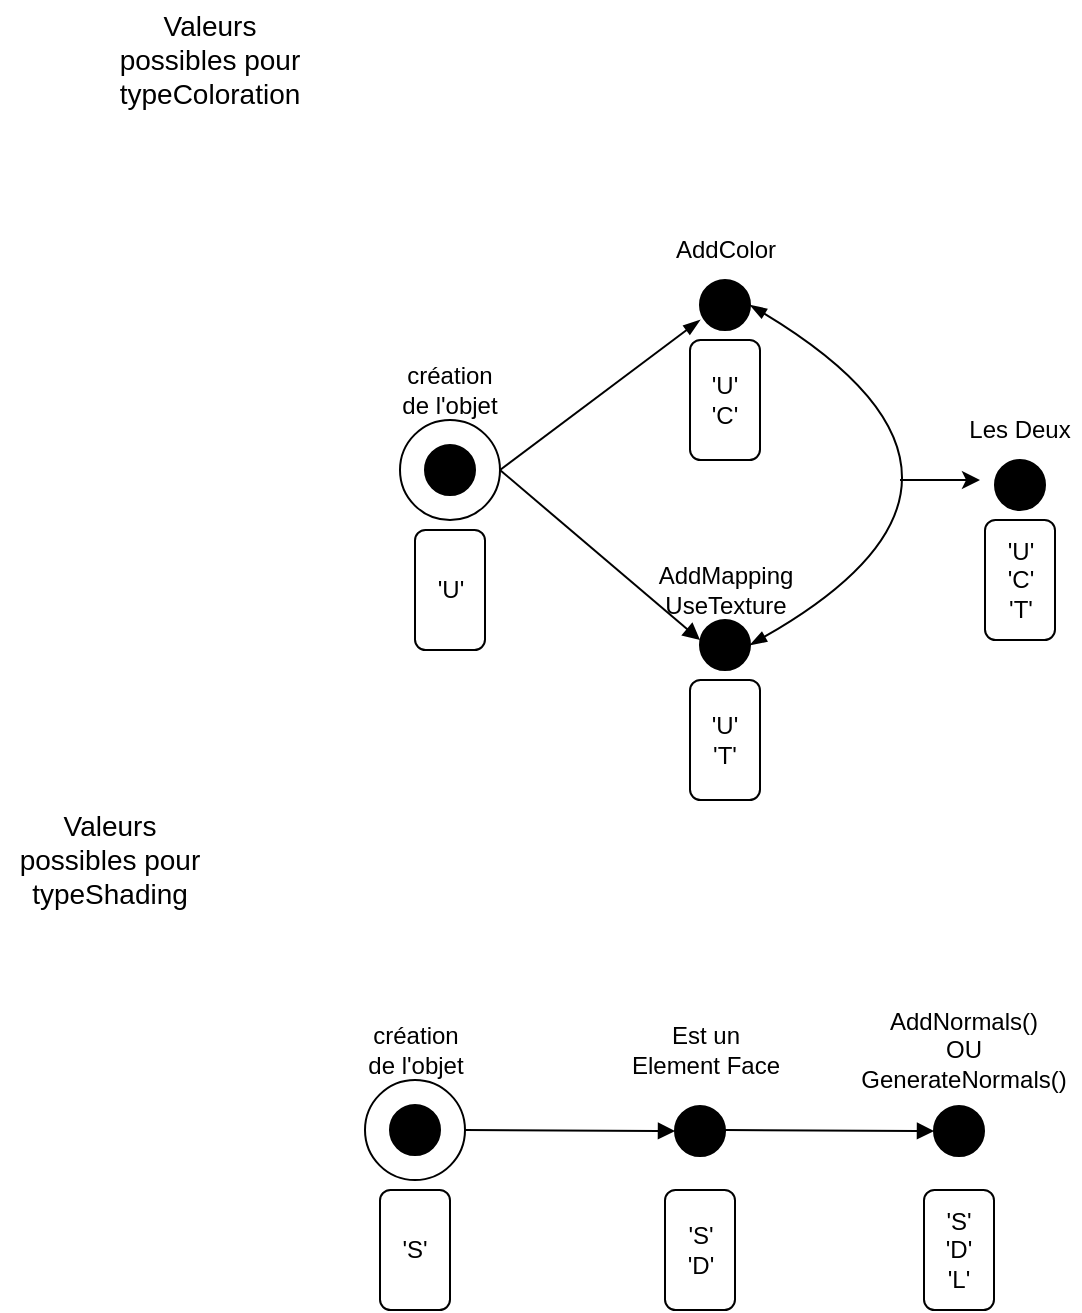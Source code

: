 <mxfile version="21.6.1" type="device">
  <diagram name="Page-1" id="jrwQNthiReXm23ygNnVW">
    <mxGraphModel dx="1356" dy="868" grid="1" gridSize="10" guides="1" tooltips="1" connect="1" arrows="1" fold="1" page="1" pageScale="1" pageWidth="1169" pageHeight="1654" math="0" shadow="0">
      <root>
        <mxCell id="0" />
        <mxCell id="1" parent="0" />
        <mxCell id="PndbZCQQLmxQTpE3EY7A-10" value="&lt;font style=&quot;font-size: 14px;&quot;&gt;Valeurs possibles pour typeColoration&lt;/font&gt;" style="text;html=1;strokeColor=none;fillColor=none;align=center;verticalAlign=middle;whiteSpace=wrap;rounded=0;" vertex="1" parent="1">
          <mxGeometry x="60" width="110" height="60" as="geometry" />
        </mxCell>
        <mxCell id="PndbZCQQLmxQTpE3EY7A-11" value="" style="ellipse;whiteSpace=wrap;html=1;aspect=fixed;" vertex="1" parent="1">
          <mxGeometry x="210" y="210" width="50" height="50" as="geometry" />
        </mxCell>
        <mxCell id="PndbZCQQLmxQTpE3EY7A-12" value="" style="ellipse;whiteSpace=wrap;html=1;aspect=fixed;fillColor=#000000;" vertex="1" parent="1">
          <mxGeometry x="222.5" y="222.5" width="25" height="25" as="geometry" />
        </mxCell>
        <mxCell id="PndbZCQQLmxQTpE3EY7A-13" value="création de l&#39;objet" style="text;html=1;strokeColor=none;fillColor=none;align=center;verticalAlign=middle;whiteSpace=wrap;rounded=0;" vertex="1" parent="1">
          <mxGeometry x="205" y="180" width="60" height="30" as="geometry" />
        </mxCell>
        <mxCell id="PndbZCQQLmxQTpE3EY7A-14" value="" style="endArrow=blockThin;html=1;rounded=0;exitX=1;exitY=0.5;exitDx=0;exitDy=0;endFill=1;" edge="1" parent="1" source="PndbZCQQLmxQTpE3EY7A-11">
          <mxGeometry width="50" height="50" relative="1" as="geometry">
            <mxPoint x="260" y="237.5" as="sourcePoint" />
            <mxPoint x="360" y="160" as="targetPoint" />
          </mxGeometry>
        </mxCell>
        <mxCell id="PndbZCQQLmxQTpE3EY7A-15" value="&#39;U&#39;" style="rounded=1;whiteSpace=wrap;html=1;" vertex="1" parent="1">
          <mxGeometry x="217.5" y="265" width="35" height="60" as="geometry" />
        </mxCell>
        <mxCell id="PndbZCQQLmxQTpE3EY7A-16" value="" style="endArrow=block;html=1;rounded=0;exitX=1;exitY=0.5;exitDx=0;exitDy=0;endFill=1;" edge="1" parent="1" source="PndbZCQQLmxQTpE3EY7A-11">
          <mxGeometry width="50" height="50" relative="1" as="geometry">
            <mxPoint x="270" y="247.5" as="sourcePoint" />
            <mxPoint x="360" y="320" as="targetPoint" />
          </mxGeometry>
        </mxCell>
        <mxCell id="PndbZCQQLmxQTpE3EY7A-17" value="" style="ellipse;whiteSpace=wrap;html=1;aspect=fixed;fillColor=#000000;" vertex="1" parent="1">
          <mxGeometry x="360" y="140" width="25" height="25" as="geometry" />
        </mxCell>
        <mxCell id="PndbZCQQLmxQTpE3EY7A-18" value="AddColor" style="text;html=1;strokeColor=none;fillColor=none;align=center;verticalAlign=middle;whiteSpace=wrap;rounded=0;" vertex="1" parent="1">
          <mxGeometry x="342.5" y="110" width="60" height="30" as="geometry" />
        </mxCell>
        <mxCell id="PndbZCQQLmxQTpE3EY7A-19" value="&#39;U&#39;&lt;br&gt;&#39;C&#39;" style="rounded=1;whiteSpace=wrap;html=1;" vertex="1" parent="1">
          <mxGeometry x="355" y="170" width="35" height="60" as="geometry" />
        </mxCell>
        <mxCell id="PndbZCQQLmxQTpE3EY7A-20" value="&#39;U&#39;&lt;br&gt;&#39;T&#39;" style="rounded=1;whiteSpace=wrap;html=1;" vertex="1" parent="1">
          <mxGeometry x="355" y="340" width="35" height="60" as="geometry" />
        </mxCell>
        <mxCell id="PndbZCQQLmxQTpE3EY7A-21" value="AddMapping&lt;br&gt;UseTexture" style="text;html=1;strokeColor=none;fillColor=none;align=center;verticalAlign=middle;whiteSpace=wrap;rounded=0;" vertex="1" parent="1">
          <mxGeometry x="342.5" y="280" width="60" height="30" as="geometry" />
        </mxCell>
        <mxCell id="PndbZCQQLmxQTpE3EY7A-22" value="" style="ellipse;whiteSpace=wrap;html=1;aspect=fixed;fillColor=#000000;" vertex="1" parent="1">
          <mxGeometry x="360" y="310" width="25" height="25" as="geometry" />
        </mxCell>
        <mxCell id="PndbZCQQLmxQTpE3EY7A-25" value="" style="endArrow=blockThin;html=1;exitX=1;exitY=0.5;exitDx=0;exitDy=0;entryX=1;entryY=0.5;entryDx=0;entryDy=0;curved=1;endFill=1;startArrow=blockThin;startFill=1;" edge="1" parent="1" source="PndbZCQQLmxQTpE3EY7A-22" target="PndbZCQQLmxQTpE3EY7A-17">
          <mxGeometry width="50" height="50" relative="1" as="geometry">
            <mxPoint x="430" y="280" as="sourcePoint" />
            <mxPoint x="480" y="230" as="targetPoint" />
            <Array as="points">
              <mxPoint x="530" y="240" />
            </Array>
          </mxGeometry>
        </mxCell>
        <mxCell id="PndbZCQQLmxQTpE3EY7A-26" value="" style="endArrow=classic;html=1;rounded=0;" edge="1" parent="1">
          <mxGeometry width="50" height="50" relative="1" as="geometry">
            <mxPoint x="460" y="240" as="sourcePoint" />
            <mxPoint x="500" y="240" as="targetPoint" />
          </mxGeometry>
        </mxCell>
        <mxCell id="PndbZCQQLmxQTpE3EY7A-27" value="Les Deux" style="text;html=1;strokeColor=none;fillColor=none;align=center;verticalAlign=middle;whiteSpace=wrap;rounded=0;" vertex="1" parent="1">
          <mxGeometry x="490" y="200" width="60" height="30" as="geometry" />
        </mxCell>
        <mxCell id="PndbZCQQLmxQTpE3EY7A-28" value="" style="ellipse;whiteSpace=wrap;html=1;aspect=fixed;fillColor=#000000;" vertex="1" parent="1">
          <mxGeometry x="507.5" y="230" width="25" height="25" as="geometry" />
        </mxCell>
        <mxCell id="PndbZCQQLmxQTpE3EY7A-29" value="&#39;U&#39;&lt;br&gt;&#39;C&#39;&lt;br&gt;&#39;T&#39;" style="rounded=1;whiteSpace=wrap;html=1;" vertex="1" parent="1">
          <mxGeometry x="502.5" y="260" width="35" height="60" as="geometry" />
        </mxCell>
        <mxCell id="PndbZCQQLmxQTpE3EY7A-30" value="&lt;font style=&quot;font-size: 14px;&quot;&gt;Valeurs possibles pour typeShading&lt;/font&gt;" style="text;html=1;strokeColor=none;fillColor=none;align=center;verticalAlign=middle;whiteSpace=wrap;rounded=0;" vertex="1" parent="1">
          <mxGeometry x="10" y="400" width="110" height="60" as="geometry" />
        </mxCell>
        <mxCell id="PndbZCQQLmxQTpE3EY7A-31" value="" style="ellipse;whiteSpace=wrap;html=1;aspect=fixed;" vertex="1" parent="1">
          <mxGeometry x="192.5" y="540" width="50" height="50" as="geometry" />
        </mxCell>
        <mxCell id="PndbZCQQLmxQTpE3EY7A-32" value="" style="ellipse;whiteSpace=wrap;html=1;aspect=fixed;fillColor=#000000;" vertex="1" parent="1">
          <mxGeometry x="205" y="552.5" width="25" height="25" as="geometry" />
        </mxCell>
        <mxCell id="PndbZCQQLmxQTpE3EY7A-33" value="création de l&#39;objet" style="text;html=1;strokeColor=none;fillColor=none;align=center;verticalAlign=middle;whiteSpace=wrap;rounded=0;" vertex="1" parent="1">
          <mxGeometry x="187.5" y="510" width="60" height="30" as="geometry" />
        </mxCell>
        <mxCell id="PndbZCQQLmxQTpE3EY7A-35" value="&#39;S&#39;" style="rounded=1;whiteSpace=wrap;html=1;" vertex="1" parent="1">
          <mxGeometry x="200" y="595" width="35" height="60" as="geometry" />
        </mxCell>
        <mxCell id="PndbZCQQLmxQTpE3EY7A-36" value="" style="endArrow=block;html=1;rounded=0;exitX=1;exitY=0.5;exitDx=0;exitDy=0;endFill=1;entryX=0;entryY=0.5;entryDx=0;entryDy=0;" edge="1" source="PndbZCQQLmxQTpE3EY7A-31" parent="1" target="PndbZCQQLmxQTpE3EY7A-42">
          <mxGeometry width="50" height="50" relative="1" as="geometry">
            <mxPoint x="252.5" y="577.5" as="sourcePoint" />
            <mxPoint x="342.5" y="650" as="targetPoint" />
          </mxGeometry>
        </mxCell>
        <mxCell id="PndbZCQQLmxQTpE3EY7A-40" value="&#39;S&#39;&lt;br&gt;&#39;D&#39;" style="rounded=1;whiteSpace=wrap;html=1;" vertex="1" parent="1">
          <mxGeometry x="342.5" y="595" width="35" height="60" as="geometry" />
        </mxCell>
        <mxCell id="PndbZCQQLmxQTpE3EY7A-41" value="Est un Element Face" style="text;html=1;strokeColor=none;fillColor=none;align=center;verticalAlign=middle;whiteSpace=wrap;rounded=0;" vertex="1" parent="1">
          <mxGeometry x="322.5" y="505" width="80" height="40" as="geometry" />
        </mxCell>
        <mxCell id="PndbZCQQLmxQTpE3EY7A-42" value="" style="ellipse;whiteSpace=wrap;html=1;aspect=fixed;fillColor=#000000;" vertex="1" parent="1">
          <mxGeometry x="347.5" y="553" width="25" height="25" as="geometry" />
        </mxCell>
        <mxCell id="PndbZCQQLmxQTpE3EY7A-48" value="" style="endArrow=block;html=1;rounded=0;exitX=1;exitY=0.5;exitDx=0;exitDy=0;endFill=1;entryX=0;entryY=0.5;entryDx=0;entryDy=0;" edge="1" target="PndbZCQQLmxQTpE3EY7A-51" parent="1">
          <mxGeometry width="50" height="50" relative="1" as="geometry">
            <mxPoint x="372.5" y="565" as="sourcePoint" />
            <mxPoint x="472" y="650" as="targetPoint" />
          </mxGeometry>
        </mxCell>
        <mxCell id="PndbZCQQLmxQTpE3EY7A-49" value="AddNormals()&lt;br&gt;OU GenerateNormals()" style="text;html=1;strokeColor=none;fillColor=none;align=center;verticalAlign=middle;whiteSpace=wrap;rounded=0;" vertex="1" parent="1">
          <mxGeometry x="452" y="505" width="80" height="40" as="geometry" />
        </mxCell>
        <mxCell id="PndbZCQQLmxQTpE3EY7A-50" value="&#39;S&#39;&lt;br&gt;&#39;D&#39;&lt;br&gt;&#39;L&#39;" style="rounded=1;whiteSpace=wrap;html=1;" vertex="1" parent="1">
          <mxGeometry x="472" y="595" width="35" height="60" as="geometry" />
        </mxCell>
        <mxCell id="PndbZCQQLmxQTpE3EY7A-51" value="" style="ellipse;whiteSpace=wrap;html=1;aspect=fixed;fillColor=#000000;" vertex="1" parent="1">
          <mxGeometry x="477" y="553" width="25" height="25" as="geometry" />
        </mxCell>
      </root>
    </mxGraphModel>
  </diagram>
</mxfile>
